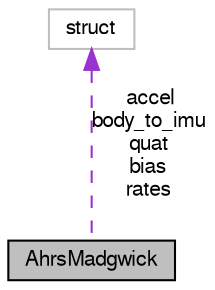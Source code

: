 digraph "AhrsMadgwick"
{
  edge [fontname="FreeSans",fontsize="10",labelfontname="FreeSans",labelfontsize="10"];
  node [fontname="FreeSans",fontsize="10",shape=record];
  Node1 [label="AhrsMadgwick",height=0.2,width=0.4,color="black", fillcolor="grey75", style="filled", fontcolor="black"];
  Node2 -> Node1 [dir="back",color="darkorchid3",fontsize="10",style="dashed",label=" accel\nbody_to_imu\nquat\nbias\nrates" ,fontname="FreeSans"];
  Node2 [label="struct",height=0.2,width=0.4,color="grey75", fillcolor="white", style="filled"];
}
